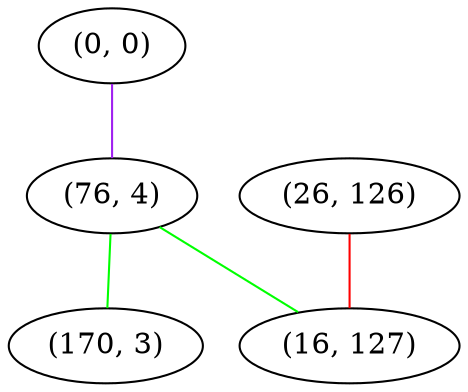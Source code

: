 graph "" {
"(0, 0)";
"(76, 4)";
"(26, 126)";
"(170, 3)";
"(16, 127)";
"(0, 0)" -- "(76, 4)"  [color=purple, key=0, weight=4];
"(76, 4)" -- "(170, 3)"  [color=green, key=0, weight=2];
"(76, 4)" -- "(16, 127)"  [color=green, key=0, weight=2];
"(26, 126)" -- "(16, 127)"  [color=red, key=0, weight=1];
}
